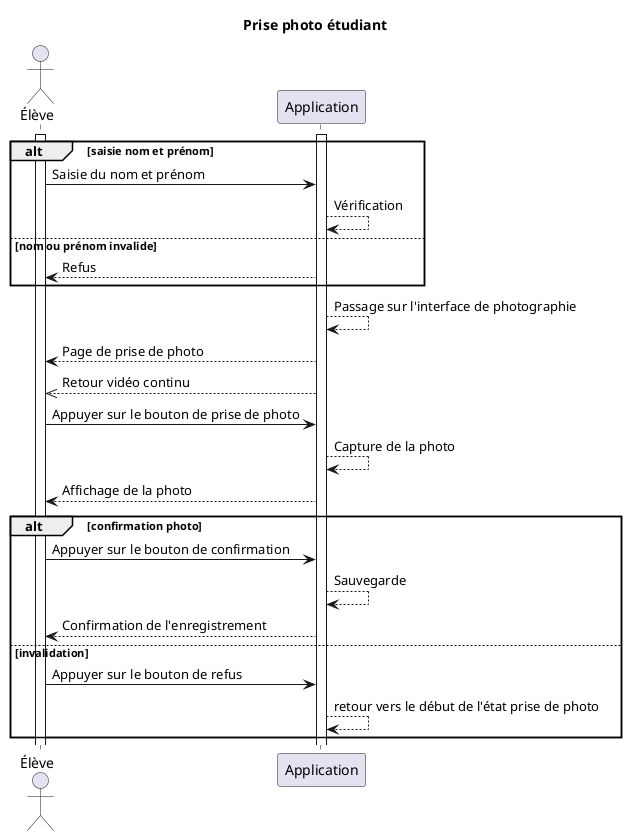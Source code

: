 @startuml etudiant_prend_photo
title Prise photo étudiant
actor Élève
activate Élève
activate Application
alt saisie nom et prénom
     Élève-> Application: Saisie du nom et prénom
     Application--> Application : Vérification
else nom ou prénom invalide
     Application--> Élève: Refus
end

Application--> Application : Passage sur l'interface de photographie
Application--> Élève: Page de prise de photo
Application-->> Élève: Retour vidéo continu

Élève-> Application: Appuyer sur le bouton de prise de photo
Application--> Application : Capture de la photo
Application--> Élève: Affichage de la photo


alt confirmation photo
     Élève-> Application: Appuyer sur le bouton de confirmation
     Application--> Application : Sauvegarde
     Application--> Élève: Confirmation de l'enregistrement
else invalidation
     Élève-> Application: Appuyer sur le bouton de refus
     Application--> Application : retour vers le début de l'état prise de photo
end
@enduml